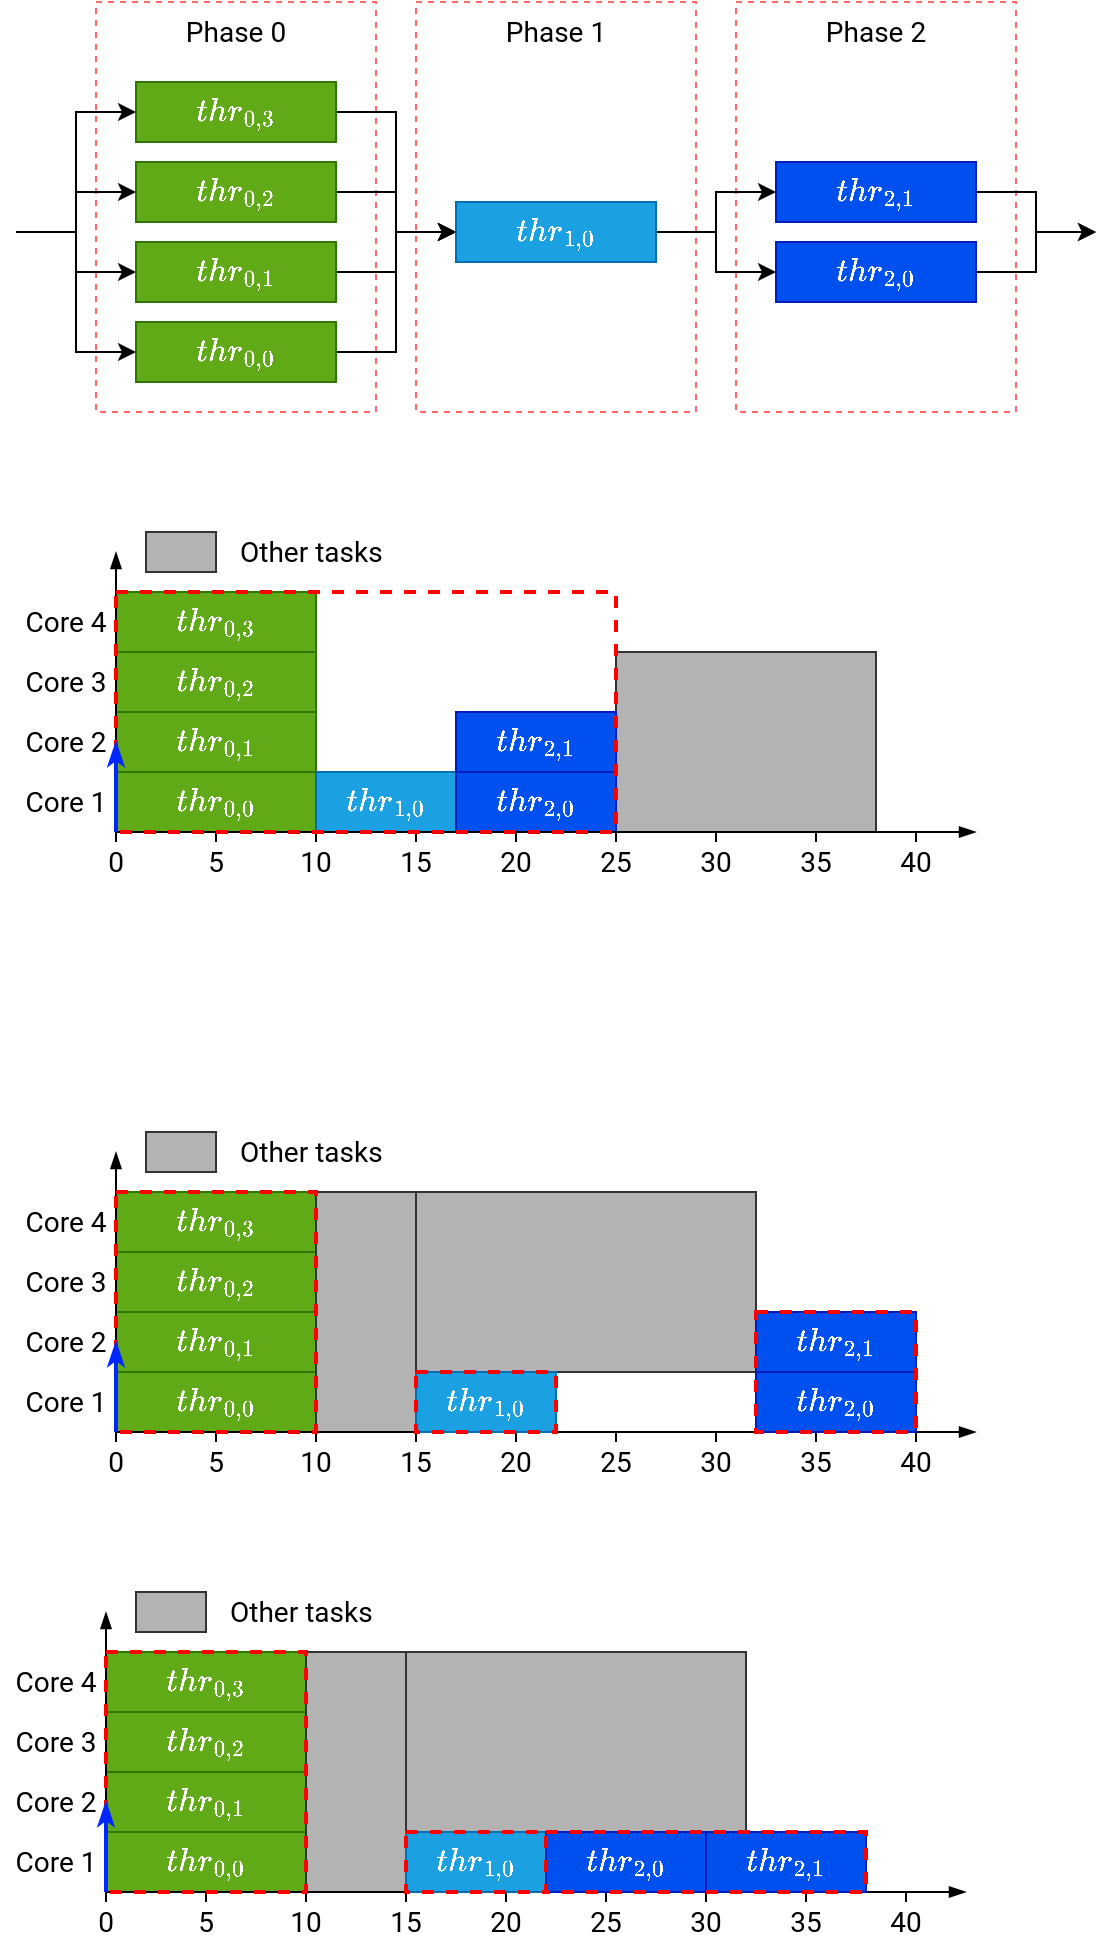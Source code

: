<mxfile version="13.0.3" type="device"><diagram id="xW1HjvJvRXogK2bOHWA1" name="Page-1"><mxGraphModel dx="981" dy="567" grid="1" gridSize="5" guides="1" tooltips="1" connect="1" arrows="1" fold="1" page="1" pageScale="1" pageWidth="827" pageHeight="1169" math="1" shadow="0" extFonts="Roboto^https://fonts.googleapis.com/css?family=Roboto"><root><mxCell id="0"/><mxCell id="1" parent="0"/><mxCell id="4B5rlahe7iJ9P_du-b9j-12" value="&lt;span style=&quot;font-size: 14px&quot;&gt;$$thr_{0,3}$$&lt;/span&gt;" style="rounded=0;whiteSpace=wrap;html=1;align=center;fillColor=#60a917;strokeColor=#2D7600;fontColor=#ffffff;fontFamily=Roboto;" parent="1" vertex="1"><mxGeometry x="150" y="840" width="100" height="30" as="geometry"/></mxCell><mxCell id="4B5rlahe7iJ9P_du-b9j-13" value="&lt;span style=&quot;font-size: 14px&quot;&gt;$$thr_{0,2}$$&lt;/span&gt;" style="rounded=0;whiteSpace=wrap;html=1;align=center;fillColor=#60a917;strokeColor=#2D7600;fontColor=#ffffff;fontFamily=Roboto;" parent="1" vertex="1"><mxGeometry x="150" y="870" width="100" height="30" as="geometry"/></mxCell><mxCell id="4B5rlahe7iJ9P_du-b9j-14" value="&lt;span style=&quot;font-size: 14px&quot;&gt;$$thr_{0,1}$$&lt;/span&gt;" style="rounded=0;whiteSpace=wrap;html=1;align=center;fillColor=#60a917;strokeColor=#2D7600;fontColor=#ffffff;fontFamily=Roboto;" parent="1" vertex="1"><mxGeometry x="150" y="900" width="100" height="30" as="geometry"/></mxCell><mxCell id="4B5rlahe7iJ9P_du-b9j-15" value="&lt;span style=&quot;font-size: 14px&quot;&gt;$$thr_{0,0}$$&lt;/span&gt;" style="rounded=0;whiteSpace=wrap;html=1;align=center;fillColor=#60a917;strokeColor=#2D7600;fontColor=#ffffff;fontFamily=Roboto;" parent="1" vertex="1"><mxGeometry x="150" y="930" width="100" height="30" as="geometry"/></mxCell><mxCell id="4B5rlahe7iJ9P_du-b9j-6" value="&lt;span style=&quot;font-size: 14px&quot;&gt;$$thr_{0,0}$$&lt;/span&gt;" style="rounded=0;whiteSpace=wrap;html=1;align=center;fillColor=#60a917;strokeColor=#2D7600;fontColor=#ffffff;fontFamily=Roboto;" parent="1" vertex="1"><mxGeometry x="155" y="700" width="100" height="30" as="geometry"/></mxCell><mxCell id="4B5rlahe7iJ9P_du-b9j-7" value="&lt;span style=&quot;font-size: 14px&quot;&gt;$$thr_{0,1}$$&lt;/span&gt;" style="rounded=0;whiteSpace=wrap;html=1;align=center;fillColor=#60a917;strokeColor=#2D7600;fontColor=#ffffff;fontFamily=Roboto;" parent="1" vertex="1"><mxGeometry x="155" y="670" width="100" height="30" as="geometry"/></mxCell><mxCell id="4B5rlahe7iJ9P_du-b9j-8" value="&lt;span style=&quot;font-size: 14px&quot;&gt;$$thr_{0,2}$$&lt;/span&gt;" style="rounded=0;whiteSpace=wrap;html=1;align=center;fillColor=#60a917;strokeColor=#2D7600;fontColor=#ffffff;fontFamily=Roboto;" parent="1" vertex="1"><mxGeometry x="155" y="640" width="100" height="30" as="geometry"/></mxCell><mxCell id="4B5rlahe7iJ9P_du-b9j-9" value="&lt;span style=&quot;font-size: 14px&quot;&gt;$$thr_{0,3}$$&lt;/span&gt;" style="rounded=0;whiteSpace=wrap;html=1;align=center;fillColor=#60a917;strokeColor=#2D7600;fontColor=#ffffff;fontFamily=Roboto;" parent="1" vertex="1"><mxGeometry x="155" y="610" width="100" height="30" as="geometry"/></mxCell><mxCell id="m0qqbwwtuwKl5_YdVci3-2" value="" style="rounded=0;whiteSpace=wrap;html=1;align=center;fillColor=#B3B3B3;strokeColor=#333333;fontColor=#ffffff;fontFamily=Roboto;" parent="1" vertex="1"><mxGeometry x="300" y="840" width="170" height="90" as="geometry"/></mxCell><mxCell id="m0qqbwwtuwKl5_YdVci3-1" value="" style="rounded=0;whiteSpace=wrap;html=1;align=center;fillColor=#B3B3B3;strokeColor=#333333;fontColor=#ffffff;fontFamily=Roboto;" parent="1" vertex="1"><mxGeometry x="250" y="840" width="50" height="120" as="geometry"/></mxCell><mxCell id="kMdJhStKraSXt04Y12Ft-99" value="" style="rounded=0;whiteSpace=wrap;html=1;align=center;fillColor=#B3B3B3;strokeColor=#333333;fontColor=#ffffff;fontFamily=Roboto;" parent="1" vertex="1"><mxGeometry x="305" y="610" width="170" height="90" as="geometry"/></mxCell><mxCell id="kMdJhStKraSXt04Y12Ft-93" value="" style="rounded=0;whiteSpace=wrap;html=1;align=center;fillColor=#B3B3B3;strokeColor=#333333;fontColor=#ffffff;fontFamily=Roboto;" parent="1" vertex="1"><mxGeometry x="405" y="340" width="130" height="90" as="geometry"/></mxCell><mxCell id="7jsa1MZPSzjT0Qlmyjnx-35" value="" style="rounded=0;whiteSpace=wrap;html=1;fontColor=#FFFFFF;fillColor=none;dashed=1;strokeColor=#FF6666;fontFamily=Roboto;" parent="1" vertex="1"><mxGeometry x="465" y="15" width="140" height="205" as="geometry"/></mxCell><mxCell id="7jsa1MZPSzjT0Qlmyjnx-34" value="" style="rounded=0;whiteSpace=wrap;html=1;fontColor=#FFFFFF;fillColor=none;dashed=1;strokeColor=#FF6666;fontFamily=Roboto;" parent="1" vertex="1"><mxGeometry x="305" y="15" width="140" height="205" as="geometry"/></mxCell><mxCell id="7jsa1MZPSzjT0Qlmyjnx-33" value="" style="rounded=0;whiteSpace=wrap;html=1;fontColor=#FFFFFF;fillColor=none;dashed=1;strokeColor=#FF6666;fontFamily=Roboto;" parent="1" vertex="1"><mxGeometry x="145" y="15" width="140" height="205" as="geometry"/></mxCell><mxCell id="7jsa1MZPSzjT0Qlmyjnx-11" style="edgeStyle=orthogonalEdgeStyle;rounded=0;orthogonalLoop=1;jettySize=auto;html=1;exitX=1;exitY=0.5;exitDx=0;exitDy=0;entryX=0;entryY=0.5;entryDx=0;entryDy=0;fontFamily=Roboto;" parent="1" source="7jsa1MZPSzjT0Qlmyjnx-1" target="7jsa1MZPSzjT0Qlmyjnx-5" edge="1"><mxGeometry relative="1" as="geometry"/></mxCell><mxCell id="7jsa1MZPSzjT0Qlmyjnx-1" value="&lt;span style=&quot;font-size: 14px&quot;&gt;$$thr_{0,3}$$&lt;/span&gt;" style="rounded=0;whiteSpace=wrap;html=1;align=center;fillColor=#60a917;strokeColor=#2D7600;fontColor=#ffffff;fontFamily=Roboto;" parent="1" vertex="1"><mxGeometry x="165" y="55" width="100" height="30" as="geometry"/></mxCell><mxCell id="7jsa1MZPSzjT0Qlmyjnx-8" style="edgeStyle=orthogonalEdgeStyle;rounded=0;orthogonalLoop=1;jettySize=auto;html=1;exitX=1;exitY=0.5;exitDx=0;exitDy=0;fontFamily=Roboto;" parent="1" source="7jsa1MZPSzjT0Qlmyjnx-2" target="7jsa1MZPSzjT0Qlmyjnx-5" edge="1"><mxGeometry relative="1" as="geometry"/></mxCell><mxCell id="7jsa1MZPSzjT0Qlmyjnx-2" value="&lt;span style=&quot;font-size: 14px&quot;&gt;$$thr_{0,2}$$&lt;/span&gt;" style="rounded=0;whiteSpace=wrap;html=1;align=center;fillColor=#60a917;strokeColor=#2D7600;fontColor=#ffffff;fontFamily=Roboto;" parent="1" vertex="1"><mxGeometry x="165" y="95" width="100" height="30" as="geometry"/></mxCell><mxCell id="7jsa1MZPSzjT0Qlmyjnx-9" style="edgeStyle=orthogonalEdgeStyle;rounded=0;orthogonalLoop=1;jettySize=auto;html=1;exitX=1;exitY=0.5;exitDx=0;exitDy=0;entryX=0;entryY=0.5;entryDx=0;entryDy=0;fontFamily=Roboto;" parent="1" source="7jsa1MZPSzjT0Qlmyjnx-3" target="7jsa1MZPSzjT0Qlmyjnx-5" edge="1"><mxGeometry relative="1" as="geometry"/></mxCell><mxCell id="7jsa1MZPSzjT0Qlmyjnx-17" style="edgeStyle=orthogonalEdgeStyle;rounded=0;orthogonalLoop=1;jettySize=auto;html=1;exitX=0;exitY=0.5;exitDx=0;exitDy=0;startArrow=classic;startFill=1;endArrow=none;endFill=0;fontFamily=Roboto;" parent="1" source="7jsa1MZPSzjT0Qlmyjnx-3" edge="1"><mxGeometry relative="1" as="geometry"><mxPoint x="105" y="130" as="targetPoint"/><Array as="points"><mxPoint x="135" y="150"/><mxPoint x="135" y="130"/></Array></mxGeometry></mxCell><mxCell id="7jsa1MZPSzjT0Qlmyjnx-3" value="&lt;span style=&quot;font-size: 14px&quot;&gt;$$thr_{0,1}$$&lt;/span&gt;" style="rounded=0;whiteSpace=wrap;html=1;align=center;fillColor=#60a917;strokeColor=#2D7600;fontColor=#ffffff;fontFamily=Roboto;" parent="1" vertex="1"><mxGeometry x="165" y="135" width="100" height="30" as="geometry"/></mxCell><mxCell id="7jsa1MZPSzjT0Qlmyjnx-10" style="edgeStyle=orthogonalEdgeStyle;rounded=0;orthogonalLoop=1;jettySize=auto;html=1;exitX=1;exitY=0.5;exitDx=0;exitDy=0;entryX=0;entryY=0.5;entryDx=0;entryDy=0;fontFamily=Roboto;" parent="1" source="7jsa1MZPSzjT0Qlmyjnx-4" target="7jsa1MZPSzjT0Qlmyjnx-5" edge="1"><mxGeometry relative="1" as="geometry"/></mxCell><mxCell id="7jsa1MZPSzjT0Qlmyjnx-4" value="&lt;span style=&quot;font-size: 14px&quot;&gt;$$thr_{0,0}$$&lt;/span&gt;" style="rounded=0;whiteSpace=wrap;html=1;align=center;fillColor=#60a917;strokeColor=#2D7600;fontColor=#ffffff;fontFamily=Roboto;" parent="1" vertex="1"><mxGeometry x="165" y="175" width="100" height="30" as="geometry"/></mxCell><mxCell id="7jsa1MZPSzjT0Qlmyjnx-12" style="edgeStyle=orthogonalEdgeStyle;rounded=0;orthogonalLoop=1;jettySize=auto;html=1;exitX=1;exitY=0.5;exitDx=0;exitDy=0;fontFamily=Roboto;" parent="1" source="7jsa1MZPSzjT0Qlmyjnx-5" target="7jsa1MZPSzjT0Qlmyjnx-6" edge="1"><mxGeometry relative="1" as="geometry"/></mxCell><mxCell id="7jsa1MZPSzjT0Qlmyjnx-13" style="edgeStyle=orthogonalEdgeStyle;rounded=0;orthogonalLoop=1;jettySize=auto;html=1;exitX=1;exitY=0.5;exitDx=0;exitDy=0;fontFamily=Roboto;" parent="1" source="7jsa1MZPSzjT0Qlmyjnx-5" target="7jsa1MZPSzjT0Qlmyjnx-7" edge="1"><mxGeometry relative="1" as="geometry"/></mxCell><mxCell id="7jsa1MZPSzjT0Qlmyjnx-5" value="&lt;span style=&quot;font-size: 14px&quot;&gt;$$thr_{1,0}$$&lt;/span&gt;" style="rounded=0;whiteSpace=wrap;html=1;align=center;fillColor=#1ba1e2;strokeColor=#006EAF;fontColor=#ffffff;fontFamily=Roboto;" parent="1" vertex="1"><mxGeometry x="325" y="115" width="100" height="30" as="geometry"/></mxCell><mxCell id="7jsa1MZPSzjT0Qlmyjnx-14" style="edgeStyle=orthogonalEdgeStyle;rounded=0;orthogonalLoop=1;jettySize=auto;html=1;exitX=1;exitY=0.5;exitDx=0;exitDy=0;fontFamily=Roboto;" parent="1" source="7jsa1MZPSzjT0Qlmyjnx-6" edge="1"><mxGeometry relative="1" as="geometry"><mxPoint x="645" y="130" as="targetPoint"/><Array as="points"><mxPoint x="615" y="110"/><mxPoint x="615" y="130"/></Array></mxGeometry></mxCell><mxCell id="7jsa1MZPSzjT0Qlmyjnx-6" value="&lt;span style=&quot;font-size: 14px&quot;&gt;$$thr_{2,1}$$&lt;/span&gt;" style="rounded=0;whiteSpace=wrap;html=1;align=center;fillColor=#0050ef;strokeColor=#001DBC;fontColor=#ffffff;fontFamily=Roboto;" parent="1" vertex="1"><mxGeometry x="485" y="95" width="100" height="30" as="geometry"/></mxCell><mxCell id="7jsa1MZPSzjT0Qlmyjnx-16" style="edgeStyle=orthogonalEdgeStyle;rounded=0;orthogonalLoop=1;jettySize=auto;html=1;exitX=1;exitY=0.5;exitDx=0;exitDy=0;fontFamily=Roboto;" parent="1" source="7jsa1MZPSzjT0Qlmyjnx-7" edge="1"><mxGeometry relative="1" as="geometry"><mxPoint x="645" y="130" as="targetPoint"/><Array as="points"><mxPoint x="615" y="150"/><mxPoint x="615" y="130"/></Array></mxGeometry></mxCell><mxCell id="7jsa1MZPSzjT0Qlmyjnx-7" value="&lt;span style=&quot;font-size: 14px&quot;&gt;$$thr_{2,0}$$&lt;/span&gt;" style="rounded=0;whiteSpace=wrap;html=1;align=center;fillColor=#0050ef;strokeColor=#001DBC;fontColor=#ffffff;fontFamily=Roboto;" parent="1" vertex="1"><mxGeometry x="485" y="135" width="100" height="30" as="geometry"/></mxCell><mxCell id="7jsa1MZPSzjT0Qlmyjnx-18" style="edgeStyle=orthogonalEdgeStyle;rounded=0;orthogonalLoop=1;jettySize=auto;html=1;exitX=0;exitY=0.5;exitDx=0;exitDy=0;startArrow=classic;startFill=1;endArrow=none;endFill=0;fontFamily=Roboto;" parent="1" edge="1"><mxGeometry relative="1" as="geometry"><mxPoint x="105" y="130" as="targetPoint"/><mxPoint x="165" y="190" as="sourcePoint"/><Array as="points"><mxPoint x="135" y="190"/><mxPoint x="135" y="130"/></Array></mxGeometry></mxCell><mxCell id="7jsa1MZPSzjT0Qlmyjnx-19" style="edgeStyle=orthogonalEdgeStyle;rounded=0;orthogonalLoop=1;jettySize=auto;html=1;exitX=0;exitY=0.5;exitDx=0;exitDy=0;startArrow=classic;startFill=1;endArrow=none;endFill=0;fontFamily=Roboto;" parent="1" edge="1"><mxGeometry relative="1" as="geometry"><mxPoint x="105" y="130" as="targetPoint"/><mxPoint x="165" y="110" as="sourcePoint"/><Array as="points"><mxPoint x="135" y="110"/><mxPoint x="135" y="130"/></Array></mxGeometry></mxCell><mxCell id="7jsa1MZPSzjT0Qlmyjnx-20" style="edgeStyle=orthogonalEdgeStyle;rounded=0;orthogonalLoop=1;jettySize=auto;html=1;exitX=0;exitY=0.5;exitDx=0;exitDy=0;startArrow=classic;startFill=1;endArrow=none;endFill=0;fontFamily=Roboto;" parent="1" edge="1"><mxGeometry relative="1" as="geometry"><mxPoint x="105" y="130" as="targetPoint"/><mxPoint x="165" y="70" as="sourcePoint"/><Array as="points"><mxPoint x="135" y="70"/><mxPoint x="135" y="130"/></Array></mxGeometry></mxCell><mxCell id="7jsa1MZPSzjT0Qlmyjnx-28" value="Phase 0" style="text;html=1;strokeColor=none;fillColor=none;align=center;verticalAlign=middle;whiteSpace=wrap;rounded=0;fontSize=14;fontColor=#000000;fontFamily=Roboto;" parent="1" vertex="1"><mxGeometry x="180" y="20" width="70" height="20" as="geometry"/></mxCell><mxCell id="7jsa1MZPSzjT0Qlmyjnx-30" value="Phase 1" style="text;html=1;strokeColor=none;fillColor=none;align=center;verticalAlign=middle;whiteSpace=wrap;rounded=0;fontSize=14;fontColor=#000000;fontFamily=Roboto;" parent="1" vertex="1"><mxGeometry x="340" y="20" width="70" height="20" as="geometry"/></mxCell><mxCell id="7jsa1MZPSzjT0Qlmyjnx-31" value="Phase 2" style="text;html=1;strokeColor=none;fillColor=none;align=center;verticalAlign=middle;whiteSpace=wrap;rounded=0;fontSize=14;fontColor=#000000;fontFamily=Roboto;" parent="1" vertex="1"><mxGeometry x="500" y="20" width="70" height="20" as="geometry"/></mxCell><mxCell id="7jsa1MZPSzjT0Qlmyjnx-64" value="" style="rounded=0;whiteSpace=wrap;html=1;align=center;fillColor=#B3B3B3;strokeColor=#333333;fontColor=#ffffff;fontFamily=Roboto;" parent="1" vertex="1"><mxGeometry x="255" y="610" width="50" height="120" as="geometry"/></mxCell><mxCell id="7jsa1MZPSzjT0Qlmyjnx-70" value="" style="endArrow=blockThin;html=1;strokeColor=#000000;endFill=1;exitX=0.5;exitY=0;exitDx=0;exitDy=0;fontFamily=Roboto;" parent="1" source="7jsa1MZPSzjT0Qlmyjnx-71" edge="1"><mxGeometry width="50" height="50" relative="1" as="geometry"><mxPoint x="155" y="700" as="sourcePoint"/><mxPoint x="155" y="590" as="targetPoint"/></mxGeometry></mxCell><mxCell id="7jsa1MZPSzjT0Qlmyjnx-71" value="&lt;div style=&quot;font-size: 14px;&quot;&gt;0&lt;/div&gt;" style="text;html=1;strokeColor=none;fillColor=none;align=center;verticalAlign=middle;whiteSpace=wrap;rounded=0;fontSize=14;fontFamily=Roboto;" parent="1" vertex="1"><mxGeometry x="145" y="735" width="20" height="20" as="geometry"/></mxCell><mxCell id="7jsa1MZPSzjT0Qlmyjnx-72" value="5" style="text;html=1;strokeColor=none;fillColor=none;align=center;verticalAlign=middle;whiteSpace=wrap;rounded=0;fontSize=14;fontFamily=Roboto;" parent="1" vertex="1"><mxGeometry x="195" y="735" width="20" height="20" as="geometry"/></mxCell><mxCell id="7jsa1MZPSzjT0Qlmyjnx-73" value="10" style="text;html=1;strokeColor=none;fillColor=none;align=center;verticalAlign=middle;whiteSpace=wrap;rounded=0;fontSize=14;fontFamily=Roboto;" parent="1" vertex="1"><mxGeometry x="245" y="735" width="20" height="20" as="geometry"/></mxCell><mxCell id="7jsa1MZPSzjT0Qlmyjnx-74" value="15" style="text;html=1;strokeColor=none;fillColor=none;align=center;verticalAlign=middle;whiteSpace=wrap;rounded=0;fontSize=14;fontFamily=Roboto;" parent="1" vertex="1"><mxGeometry x="295" y="735" width="20" height="20" as="geometry"/></mxCell><mxCell id="7jsa1MZPSzjT0Qlmyjnx-75" value="20" style="text;html=1;strokeColor=none;fillColor=none;align=center;verticalAlign=middle;whiteSpace=wrap;rounded=0;fontSize=14;fontFamily=Roboto;" parent="1" vertex="1"><mxGeometry x="345" y="735" width="20" height="20" as="geometry"/></mxCell><mxCell id="7jsa1MZPSzjT0Qlmyjnx-78" value="" style="endArrow=none;html=1;fontFamily=Roboto;" parent="1" source="7jsa1MZPSzjT0Qlmyjnx-79" edge="1"><mxGeometry width="50" height="50" relative="1" as="geometry"><mxPoint x="405" y="760" as="sourcePoint"/><mxPoint x="405" y="730" as="targetPoint"/></mxGeometry></mxCell><mxCell id="7jsa1MZPSzjT0Qlmyjnx-79" value="25" style="text;html=1;strokeColor=none;fillColor=none;align=center;verticalAlign=middle;whiteSpace=wrap;rounded=0;fontSize=14;fontFamily=Roboto;" parent="1" vertex="1"><mxGeometry x="395" y="735" width="20" height="20" as="geometry"/></mxCell><mxCell id="7jsa1MZPSzjT0Qlmyjnx-80" value="" style="endArrow=none;html=1;exitX=0.5;exitY=0;exitDx=0;exitDy=0;fontFamily=Roboto;" parent="1" source="7jsa1MZPSzjT0Qlmyjnx-79" edge="1"><mxGeometry width="50" height="50" relative="1" as="geometry"><mxPoint x="405" y="760" as="sourcePoint"/><mxPoint x="405" y="730" as="targetPoint"/></mxGeometry></mxCell><mxCell id="7jsa1MZPSzjT0Qlmyjnx-81" value="" style="endArrow=none;html=1;exitX=0.5;exitY=0;exitDx=0;exitDy=0;fontFamily=Roboto;" parent="1" source="7jsa1MZPSzjT0Qlmyjnx-75" edge="1"><mxGeometry width="50" height="50" relative="1" as="geometry"><mxPoint x="410" y="740" as="sourcePoint"/><mxPoint x="355" y="730" as="targetPoint"/></mxGeometry></mxCell><mxCell id="7jsa1MZPSzjT0Qlmyjnx-82" value="" style="endArrow=none;html=1;exitX=0.5;exitY=0;exitDx=0;exitDy=0;fontFamily=Roboto;" parent="1" source="7jsa1MZPSzjT0Qlmyjnx-74" edge="1"><mxGeometry width="50" height="50" relative="1" as="geometry"><mxPoint x="415" y="745" as="sourcePoint"/><mxPoint x="305" y="730" as="targetPoint"/></mxGeometry></mxCell><mxCell id="7jsa1MZPSzjT0Qlmyjnx-83" value="" style="endArrow=none;html=1;exitX=0.5;exitY=0;exitDx=0;exitDy=0;fontFamily=Roboto;" parent="1" source="7jsa1MZPSzjT0Qlmyjnx-73" edge="1"><mxGeometry width="50" height="50" relative="1" as="geometry"><mxPoint x="310" y="740" as="sourcePoint"/><mxPoint x="255" y="730" as="targetPoint"/></mxGeometry></mxCell><mxCell id="7jsa1MZPSzjT0Qlmyjnx-84" value="" style="endArrow=none;html=1;exitX=0.5;exitY=0;exitDx=0;exitDy=0;fontFamily=Roboto;" parent="1" source="7jsa1MZPSzjT0Qlmyjnx-72" edge="1"><mxGeometry width="50" height="50" relative="1" as="geometry"><mxPoint x="315" y="745" as="sourcePoint"/><mxPoint x="205" y="730" as="targetPoint"/></mxGeometry></mxCell><mxCell id="7jsa1MZPSzjT0Qlmyjnx-85" value="" style="endArrow=none;html=1;fontFamily=Roboto;" parent="1" source="7jsa1MZPSzjT0Qlmyjnx-86" edge="1"><mxGeometry width="50" height="50" relative="1" as="geometry"><mxPoint x="455" y="760" as="sourcePoint"/><mxPoint x="455" y="730" as="targetPoint"/></mxGeometry></mxCell><mxCell id="7jsa1MZPSzjT0Qlmyjnx-86" value="30" style="text;html=1;strokeColor=none;fillColor=none;align=center;verticalAlign=middle;whiteSpace=wrap;rounded=0;fontSize=14;fontFamily=Roboto;" parent="1" vertex="1"><mxGeometry x="445" y="735" width="20" height="20" as="geometry"/></mxCell><mxCell id="7jsa1MZPSzjT0Qlmyjnx-87" value="" style="rounded=0;whiteSpace=wrap;html=1;align=center;fillColor=#B3B3B3;strokeColor=#333333;fontColor=#ffffff;fontFamily=Roboto;" parent="1" vertex="1"><mxGeometry x="170" y="580" width="35" height="20" as="geometry"/></mxCell><mxCell id="7jsa1MZPSzjT0Qlmyjnx-88" value="Other tasks" style="text;html=1;strokeColor=none;fillColor=none;align=left;verticalAlign=middle;whiteSpace=wrap;rounded=0;fontSize=14;fontColor=#000000;fontFamily=Roboto;" parent="1" vertex="1"><mxGeometry x="215" y="580" width="80" height="20" as="geometry"/></mxCell><mxCell id="7jsa1MZPSzjT0Qlmyjnx-101" value="" style="endArrow=blockThin;html=1;endFill=1;fontFamily=Roboto;" parent="1" edge="1"><mxGeometry width="50" height="50" relative="1" as="geometry"><mxPoint x="155" y="730" as="sourcePoint"/><mxPoint x="585" y="730" as="targetPoint"/></mxGeometry></mxCell><mxCell id="7jsa1MZPSzjT0Qlmyjnx-106" value="" style="endArrow=none;html=1;fontFamily=Roboto;" parent="1" source="7jsa1MZPSzjT0Qlmyjnx-107" edge="1"><mxGeometry width="50" height="50" relative="1" as="geometry"><mxPoint x="505" y="760" as="sourcePoint"/><mxPoint x="505" y="730" as="targetPoint"/></mxGeometry></mxCell><mxCell id="7jsa1MZPSzjT0Qlmyjnx-107" value="35" style="text;html=1;strokeColor=none;fillColor=none;align=center;verticalAlign=middle;whiteSpace=wrap;rounded=0;fontSize=14;fontFamily=Roboto;" parent="1" vertex="1"><mxGeometry x="495" y="735" width="20" height="20" as="geometry"/></mxCell><mxCell id="7jsa1MZPSzjT0Qlmyjnx-108" value="" style="endArrow=none;html=1;fontFamily=Roboto;" parent="1" source="7jsa1MZPSzjT0Qlmyjnx-109" edge="1"><mxGeometry width="50" height="50" relative="1" as="geometry"><mxPoint x="555" y="760" as="sourcePoint"/><mxPoint x="555" y="730" as="targetPoint"/></mxGeometry></mxCell><mxCell id="7jsa1MZPSzjT0Qlmyjnx-109" value="40" style="text;html=1;strokeColor=none;fillColor=none;align=center;verticalAlign=middle;whiteSpace=wrap;rounded=0;fontSize=14;fontFamily=Roboto;" parent="1" vertex="1"><mxGeometry x="545" y="735" width="20" height="20" as="geometry"/></mxCell><mxCell id="kMdJhStKraSXt04Y12Ft-49" value="&lt;span style=&quot;font-size: 14px&quot;&gt;$$thr_{0,2}$$&lt;/span&gt;" style="rounded=0;whiteSpace=wrap;html=1;align=center;fillColor=#60a917;strokeColor=#2D7600;fontColor=#ffffff;fontFamily=Roboto;" parent="1" vertex="1"><mxGeometry x="155" y="340" width="100" height="30" as="geometry"/></mxCell><mxCell id="kMdJhStKraSXt04Y12Ft-50" value="&lt;span style=&quot;font-size: 14px&quot;&gt;$$thr_{0,3}$$&lt;/span&gt;" style="rounded=0;whiteSpace=wrap;html=1;align=center;fillColor=#60a917;strokeColor=#2D7600;fontColor=#ffffff;fontFamily=Roboto;" parent="1" vertex="1"><mxGeometry x="155" y="310" width="100" height="30" as="geometry"/></mxCell><mxCell id="kMdJhStKraSXt04Y12Ft-51" value="&lt;span style=&quot;font-size: 14px&quot;&gt;$$thr_{0,1}$$&lt;/span&gt;" style="rounded=0;whiteSpace=wrap;html=1;align=center;fillColor=#60a917;strokeColor=#2D7600;fontColor=#ffffff;fontFamily=Roboto;" parent="1" vertex="1"><mxGeometry x="155" y="370" width="100" height="30" as="geometry"/></mxCell><mxCell id="kMdJhStKraSXt04Y12Ft-52" value="&lt;span style=&quot;font-size: 14px&quot;&gt;$$thr_{0,0}$$&lt;/span&gt;" style="rounded=0;whiteSpace=wrap;html=1;align=center;fillColor=#60a917;strokeColor=#2D7600;fontColor=#ffffff;fontFamily=Roboto;" parent="1" vertex="1"><mxGeometry x="155" y="400" width="100" height="30" as="geometry"/></mxCell><mxCell id="kMdJhStKraSXt04Y12Ft-53" value="" style="endArrow=blockThin;html=1;strokeColor=#000000;endFill=1;exitX=0.5;exitY=0;exitDx=0;exitDy=0;fontFamily=Roboto;" parent="1" source="kMdJhStKraSXt04Y12Ft-54" edge="1"><mxGeometry width="50" height="50" relative="1" as="geometry"><mxPoint x="155" y="400" as="sourcePoint"/><mxPoint x="155" y="290" as="targetPoint"/></mxGeometry></mxCell><mxCell id="kMdJhStKraSXt04Y12Ft-54" value="&lt;div style=&quot;font-size: 14px;&quot;&gt;0&lt;/div&gt;" style="text;html=1;strokeColor=none;fillColor=none;align=center;verticalAlign=middle;whiteSpace=wrap;rounded=0;fontSize=14;fontFamily=Roboto;" parent="1" vertex="1"><mxGeometry x="145" y="435" width="20" height="20" as="geometry"/></mxCell><mxCell id="kMdJhStKraSXt04Y12Ft-55" value="5" style="text;html=1;strokeColor=none;fillColor=none;align=center;verticalAlign=middle;whiteSpace=wrap;rounded=0;fontSize=14;fontFamily=Roboto;" parent="1" vertex="1"><mxGeometry x="195" y="435" width="20" height="20" as="geometry"/></mxCell><mxCell id="kMdJhStKraSXt04Y12Ft-56" value="10" style="text;html=1;strokeColor=none;fillColor=none;align=center;verticalAlign=middle;whiteSpace=wrap;rounded=0;fontSize=14;fontFamily=Roboto;" parent="1" vertex="1"><mxGeometry x="245" y="435" width="20" height="20" as="geometry"/></mxCell><mxCell id="kMdJhStKraSXt04Y12Ft-57" value="15" style="text;html=1;strokeColor=none;fillColor=none;align=center;verticalAlign=middle;whiteSpace=wrap;rounded=0;fontSize=14;fontFamily=Roboto;" parent="1" vertex="1"><mxGeometry x="295" y="435" width="20" height="20" as="geometry"/></mxCell><mxCell id="kMdJhStKraSXt04Y12Ft-58" value="20" style="text;html=1;strokeColor=none;fillColor=none;align=center;verticalAlign=middle;whiteSpace=wrap;rounded=0;fontSize=14;fontFamily=Roboto;" parent="1" vertex="1"><mxGeometry x="345" y="435" width="20" height="20" as="geometry"/></mxCell><mxCell id="kMdJhStKraSXt04Y12Ft-59" value="Core 1" style="text;html=1;strokeColor=none;fillColor=none;align=center;verticalAlign=middle;whiteSpace=wrap;rounded=0;fontSize=14;fontColor=#000000;fontFamily=Roboto;" parent="1" vertex="1"><mxGeometry x="105" y="405" width="50" height="20" as="geometry"/></mxCell><mxCell id="kMdJhStKraSXt04Y12Ft-60" value="Core 2" style="text;html=1;strokeColor=none;fillColor=none;align=center;verticalAlign=middle;whiteSpace=wrap;rounded=0;fontSize=14;fontColor=#000000;fontFamily=Roboto;" parent="1" vertex="1"><mxGeometry x="105" y="375" width="50" height="20" as="geometry"/></mxCell><mxCell id="kMdJhStKraSXt04Y12Ft-61" value="" style="endArrow=none;html=1;fontFamily=Roboto;" parent="1" source="kMdJhStKraSXt04Y12Ft-62" edge="1"><mxGeometry width="50" height="50" relative="1" as="geometry"><mxPoint x="405" y="460" as="sourcePoint"/><mxPoint x="405" y="430" as="targetPoint"/></mxGeometry></mxCell><mxCell id="kMdJhStKraSXt04Y12Ft-62" value="25" style="text;html=1;strokeColor=none;fillColor=none;align=center;verticalAlign=middle;whiteSpace=wrap;rounded=0;fontSize=14;fontFamily=Roboto;" parent="1" vertex="1"><mxGeometry x="395" y="435" width="20" height="20" as="geometry"/></mxCell><mxCell id="kMdJhStKraSXt04Y12Ft-63" value="" style="endArrow=none;html=1;exitX=0.5;exitY=0;exitDx=0;exitDy=0;fontFamily=Roboto;" parent="1" source="kMdJhStKraSXt04Y12Ft-62" edge="1"><mxGeometry width="50" height="50" relative="1" as="geometry"><mxPoint x="405" y="460" as="sourcePoint"/><mxPoint x="405" y="430" as="targetPoint"/></mxGeometry></mxCell><mxCell id="kMdJhStKraSXt04Y12Ft-64" value="" style="endArrow=none;html=1;exitX=0.5;exitY=0;exitDx=0;exitDy=0;fontFamily=Roboto;" parent="1" source="kMdJhStKraSXt04Y12Ft-58" edge="1"><mxGeometry width="50" height="50" relative="1" as="geometry"><mxPoint x="410" y="440" as="sourcePoint"/><mxPoint x="355" y="430" as="targetPoint"/></mxGeometry></mxCell><mxCell id="kMdJhStKraSXt04Y12Ft-65" value="" style="endArrow=none;html=1;exitX=0.5;exitY=0;exitDx=0;exitDy=0;fontFamily=Roboto;" parent="1" source="kMdJhStKraSXt04Y12Ft-57" edge="1"><mxGeometry width="50" height="50" relative="1" as="geometry"><mxPoint x="415" y="445" as="sourcePoint"/><mxPoint x="305" y="430" as="targetPoint"/></mxGeometry></mxCell><mxCell id="kMdJhStKraSXt04Y12Ft-66" value="" style="endArrow=none;html=1;exitX=0.5;exitY=0;exitDx=0;exitDy=0;fontFamily=Roboto;" parent="1" source="kMdJhStKraSXt04Y12Ft-56" edge="1"><mxGeometry width="50" height="50" relative="1" as="geometry"><mxPoint x="310" y="440" as="sourcePoint"/><mxPoint x="255" y="430" as="targetPoint"/></mxGeometry></mxCell><mxCell id="kMdJhStKraSXt04Y12Ft-67" value="" style="endArrow=none;html=1;exitX=0.5;exitY=0;exitDx=0;exitDy=0;fontFamily=Roboto;" parent="1" source="kMdJhStKraSXt04Y12Ft-55" edge="1"><mxGeometry width="50" height="50" relative="1" as="geometry"><mxPoint x="315" y="445" as="sourcePoint"/><mxPoint x="205" y="430" as="targetPoint"/></mxGeometry></mxCell><mxCell id="kMdJhStKraSXt04Y12Ft-68" value="" style="endArrow=none;html=1;fontFamily=Roboto;" parent="1" source="kMdJhStKraSXt04Y12Ft-69" edge="1"><mxGeometry width="50" height="50" relative="1" as="geometry"><mxPoint x="455" y="460" as="sourcePoint"/><mxPoint x="455" y="430" as="targetPoint"/></mxGeometry></mxCell><mxCell id="kMdJhStKraSXt04Y12Ft-69" value="30" style="text;html=1;strokeColor=none;fillColor=none;align=center;verticalAlign=middle;whiteSpace=wrap;rounded=0;fontSize=14;fontFamily=Roboto;" parent="1" vertex="1"><mxGeometry x="445" y="435" width="20" height="20" as="geometry"/></mxCell><mxCell id="kMdJhStKraSXt04Y12Ft-70" value="" style="rounded=0;whiteSpace=wrap;html=1;align=center;fillColor=#B3B3B3;strokeColor=#333333;fontColor=#ffffff;fontFamily=Roboto;" parent="1" vertex="1"><mxGeometry x="170" y="280" width="35" height="20" as="geometry"/></mxCell><mxCell id="kMdJhStKraSXt04Y12Ft-71" value="Other tasks" style="text;html=1;strokeColor=none;fillColor=none;align=left;verticalAlign=middle;whiteSpace=wrap;rounded=0;fontSize=14;fontColor=#000000;fontFamily=Roboto;" parent="1" vertex="1"><mxGeometry x="215" y="280" width="80" height="20" as="geometry"/></mxCell><mxCell id="kMdJhStKraSXt04Y12Ft-72" value="Core 3" style="text;html=1;strokeColor=none;fillColor=none;align=center;verticalAlign=middle;whiteSpace=wrap;rounded=0;fontSize=14;fontColor=#000000;fontFamily=Roboto;" parent="1" vertex="1"><mxGeometry x="105" y="345" width="50" height="20" as="geometry"/></mxCell><mxCell id="kMdJhStKraSXt04Y12Ft-73" value="Core 4" style="text;html=1;strokeColor=none;fillColor=none;align=center;verticalAlign=middle;whiteSpace=wrap;rounded=0;fontSize=14;fontColor=#000000;fontFamily=Roboto;" parent="1" vertex="1"><mxGeometry x="105" y="315" width="50" height="20" as="geometry"/></mxCell><mxCell id="kMdJhStKraSXt04Y12Ft-78" value="&lt;span style=&quot;font-size: 14px&quot;&gt;$$thr_{1,0}$$&lt;/span&gt;" style="rounded=0;whiteSpace=wrap;html=1;align=center;fillColor=#1ba1e2;strokeColor=#006EAF;fontColor=#ffffff;fontFamily=Roboto;" parent="1" vertex="1"><mxGeometry x="255" y="400" width="70" height="30" as="geometry"/></mxCell><mxCell id="kMdJhStKraSXt04Y12Ft-80" value="&lt;span style=&quot;font-size: 14px&quot;&gt;$$thr_{2,1}$$&lt;/span&gt;" style="rounded=0;whiteSpace=wrap;html=1;align=center;fillColor=#0050ef;strokeColor=#001DBC;fontColor=#ffffff;fontFamily=Roboto;" parent="1" vertex="1"><mxGeometry x="325" y="370" width="80" height="30" as="geometry"/></mxCell><mxCell id="kMdJhStKraSXt04Y12Ft-81" value="&lt;span style=&quot;white-space: normal ; font-size: 14px&quot;&gt;$$thr_{2,0}$$&lt;/span&gt;" style="rounded=0;whiteSpace=wrap;html=1;align=center;fillColor=#0050ef;strokeColor=#001DBC;fontColor=#ffffff;fontFamily=Roboto;" parent="1" vertex="1"><mxGeometry x="325" y="400" width="80" height="30" as="geometry"/></mxCell><mxCell id="kMdJhStKraSXt04Y12Ft-84" value="" style="endArrow=blockThin;html=1;endFill=1;fontFamily=Roboto;" parent="1" edge="1"><mxGeometry width="50" height="50" relative="1" as="geometry"><mxPoint x="155" y="430" as="sourcePoint"/><mxPoint x="585" y="430" as="targetPoint"/></mxGeometry></mxCell><mxCell id="kMdJhStKraSXt04Y12Ft-89" value="" style="endArrow=none;html=1;fontFamily=Roboto;" parent="1" source="kMdJhStKraSXt04Y12Ft-90" edge="1"><mxGeometry width="50" height="50" relative="1" as="geometry"><mxPoint x="505" y="460" as="sourcePoint"/><mxPoint x="505" y="430" as="targetPoint"/></mxGeometry></mxCell><mxCell id="kMdJhStKraSXt04Y12Ft-90" value="35" style="text;html=1;strokeColor=none;fillColor=none;align=center;verticalAlign=middle;whiteSpace=wrap;rounded=0;fontSize=14;fontFamily=Roboto;" parent="1" vertex="1"><mxGeometry x="495" y="435" width="20" height="20" as="geometry"/></mxCell><mxCell id="kMdJhStKraSXt04Y12Ft-91" value="" style="endArrow=none;html=1;fontFamily=Roboto;" parent="1" source="kMdJhStKraSXt04Y12Ft-92" edge="1"><mxGeometry width="50" height="50" relative="1" as="geometry"><mxPoint x="555" y="460" as="sourcePoint"/><mxPoint x="555" y="430" as="targetPoint"/></mxGeometry></mxCell><mxCell id="kMdJhStKraSXt04Y12Ft-92" value="40" style="text;html=1;strokeColor=none;fillColor=none;align=center;verticalAlign=middle;whiteSpace=wrap;rounded=0;fontSize=14;fontFamily=Roboto;" parent="1" vertex="1"><mxGeometry x="545" y="435" width="20" height="20" as="geometry"/></mxCell><mxCell id="kMdJhStKraSXt04Y12Ft-97" value="&lt;span style=&quot;white-space: normal ; font-size: 14px&quot;&gt;$$thr_{1,0}$$&lt;/span&gt;" style="rounded=0;whiteSpace=wrap;html=1;align=center;fillColor=#1ba1e2;strokeColor=#006EAF;fontColor=#ffffff;fontFamily=Roboto;" parent="1" vertex="1"><mxGeometry x="305" y="700" width="70" height="30" as="geometry"/></mxCell><mxCell id="kMdJhStKraSXt04Y12Ft-98" value="" style="rounded=0;whiteSpace=wrap;html=1;fontColor=#FFFFFF;fillColor=none;dashed=1;strokeColor=#FF0000;strokeWidth=2;fontFamily=Roboto;" parent="1" vertex="1"><mxGeometry x="305" y="700" width="70" height="30" as="geometry"/></mxCell><mxCell id="kMdJhStKraSXt04Y12Ft-116" value="" style="endArrow=blockThin;html=1;strokeColor=#000000;endFill=1;exitX=0.5;exitY=0;exitDx=0;exitDy=0;fontFamily=Roboto;" parent="1" source="kMdJhStKraSXt04Y12Ft-117" edge="1"><mxGeometry width="50" height="50" relative="1" as="geometry"><mxPoint x="150" y="930" as="sourcePoint"/><mxPoint x="150" y="820" as="targetPoint"/></mxGeometry></mxCell><mxCell id="kMdJhStKraSXt04Y12Ft-117" value="&lt;div style=&quot;font-size: 14px;&quot;&gt;0&lt;/div&gt;" style="text;html=1;strokeColor=none;fillColor=none;align=center;verticalAlign=middle;whiteSpace=wrap;rounded=0;fontSize=14;fontFamily=Roboto;" parent="1" vertex="1"><mxGeometry x="140" y="965" width="20" height="20" as="geometry"/></mxCell><mxCell id="kMdJhStKraSXt04Y12Ft-118" value="5" style="text;html=1;strokeColor=none;fillColor=none;align=center;verticalAlign=middle;whiteSpace=wrap;rounded=0;fontSize=14;fontFamily=Roboto;" parent="1" vertex="1"><mxGeometry x="190" y="965" width="20" height="20" as="geometry"/></mxCell><mxCell id="kMdJhStKraSXt04Y12Ft-119" value="10" style="text;html=1;strokeColor=none;fillColor=none;align=center;verticalAlign=middle;whiteSpace=wrap;rounded=0;fontSize=14;fontFamily=Roboto;" parent="1" vertex="1"><mxGeometry x="240" y="965" width="20" height="20" as="geometry"/></mxCell><mxCell id="kMdJhStKraSXt04Y12Ft-120" value="15" style="text;html=1;strokeColor=none;fillColor=none;align=center;verticalAlign=middle;whiteSpace=wrap;rounded=0;fontSize=14;fontFamily=Roboto;" parent="1" vertex="1"><mxGeometry x="290" y="965" width="20" height="20" as="geometry"/></mxCell><mxCell id="kMdJhStKraSXt04Y12Ft-121" value="20" style="text;html=1;strokeColor=none;fillColor=none;align=center;verticalAlign=middle;whiteSpace=wrap;rounded=0;fontSize=14;fontFamily=Roboto;" parent="1" vertex="1"><mxGeometry x="340" y="965" width="20" height="20" as="geometry"/></mxCell><mxCell id="kMdJhStKraSXt04Y12Ft-124" value="" style="endArrow=none;html=1;fontFamily=Roboto;" parent="1" source="kMdJhStKraSXt04Y12Ft-125" edge="1"><mxGeometry width="50" height="50" relative="1" as="geometry"><mxPoint x="400" y="990" as="sourcePoint"/><mxPoint x="400" y="960" as="targetPoint"/></mxGeometry></mxCell><mxCell id="kMdJhStKraSXt04Y12Ft-125" value="25" style="text;html=1;strokeColor=none;fillColor=none;align=center;verticalAlign=middle;whiteSpace=wrap;rounded=0;fontSize=14;fontFamily=Roboto;" parent="1" vertex="1"><mxGeometry x="390" y="965" width="20" height="20" as="geometry"/></mxCell><mxCell id="kMdJhStKraSXt04Y12Ft-126" value="" style="endArrow=none;html=1;exitX=0.5;exitY=0;exitDx=0;exitDy=0;fontFamily=Roboto;" parent="1" source="kMdJhStKraSXt04Y12Ft-125" edge="1"><mxGeometry width="50" height="50" relative="1" as="geometry"><mxPoint x="400" y="990" as="sourcePoint"/><mxPoint x="400" y="960" as="targetPoint"/></mxGeometry></mxCell><mxCell id="kMdJhStKraSXt04Y12Ft-127" value="" style="endArrow=none;html=1;exitX=0.5;exitY=0;exitDx=0;exitDy=0;fontFamily=Roboto;" parent="1" source="kMdJhStKraSXt04Y12Ft-121" edge="1"><mxGeometry width="50" height="50" relative="1" as="geometry"><mxPoint x="405" y="970" as="sourcePoint"/><mxPoint x="350" y="960" as="targetPoint"/></mxGeometry></mxCell><mxCell id="kMdJhStKraSXt04Y12Ft-128" value="" style="endArrow=none;html=1;exitX=0.5;exitY=0;exitDx=0;exitDy=0;fontFamily=Roboto;" parent="1" source="kMdJhStKraSXt04Y12Ft-120" edge="1"><mxGeometry width="50" height="50" relative="1" as="geometry"><mxPoint x="410" y="975" as="sourcePoint"/><mxPoint x="300" y="960" as="targetPoint"/></mxGeometry></mxCell><mxCell id="kMdJhStKraSXt04Y12Ft-129" value="" style="endArrow=none;html=1;exitX=0.5;exitY=0;exitDx=0;exitDy=0;fontFamily=Roboto;" parent="1" source="kMdJhStKraSXt04Y12Ft-119" edge="1"><mxGeometry width="50" height="50" relative="1" as="geometry"><mxPoint x="305" y="970" as="sourcePoint"/><mxPoint x="250" y="960" as="targetPoint"/></mxGeometry></mxCell><mxCell id="kMdJhStKraSXt04Y12Ft-130" value="" style="endArrow=none;html=1;exitX=0.5;exitY=0;exitDx=0;exitDy=0;fontFamily=Roboto;" parent="1" source="kMdJhStKraSXt04Y12Ft-118" edge="1"><mxGeometry width="50" height="50" relative="1" as="geometry"><mxPoint x="310" y="975" as="sourcePoint"/><mxPoint x="200" y="960" as="targetPoint"/></mxGeometry></mxCell><mxCell id="kMdJhStKraSXt04Y12Ft-131" value="" style="endArrow=none;html=1;fontFamily=Roboto;" parent="1" source="kMdJhStKraSXt04Y12Ft-132" edge="1"><mxGeometry width="50" height="50" relative="1" as="geometry"><mxPoint x="450" y="990" as="sourcePoint"/><mxPoint x="450" y="960" as="targetPoint"/></mxGeometry></mxCell><mxCell id="kMdJhStKraSXt04Y12Ft-132" value="30" style="text;html=1;strokeColor=none;fillColor=none;align=center;verticalAlign=middle;whiteSpace=wrap;rounded=0;fontSize=14;fontFamily=Roboto;" parent="1" vertex="1"><mxGeometry x="440" y="965" width="20" height="20" as="geometry"/></mxCell><mxCell id="kMdJhStKraSXt04Y12Ft-133" value="" style="rounded=0;whiteSpace=wrap;html=1;align=center;fillColor=#B3B3B3;strokeColor=#333333;fontColor=#ffffff;fontFamily=Roboto;" parent="1" vertex="1"><mxGeometry x="165" y="810" width="35" height="20" as="geometry"/></mxCell><mxCell id="kMdJhStKraSXt04Y12Ft-134" value="Other tasks" style="text;html=1;strokeColor=none;fillColor=none;align=left;verticalAlign=middle;whiteSpace=wrap;rounded=0;fontSize=14;fontColor=#000000;fontFamily=Roboto;" parent="1" vertex="1"><mxGeometry x="210" y="810" width="80" height="20" as="geometry"/></mxCell><mxCell id="kMdJhStKraSXt04Y12Ft-141" value="" style="endArrow=blockThin;html=1;endFill=1;fontFamily=Roboto;" parent="1" edge="1"><mxGeometry width="50" height="50" relative="1" as="geometry"><mxPoint x="150" y="960" as="sourcePoint"/><mxPoint x="580" y="960" as="targetPoint"/></mxGeometry></mxCell><mxCell id="kMdJhStKraSXt04Y12Ft-144" value="" style="endArrow=none;html=1;fontFamily=Roboto;" parent="1" source="kMdJhStKraSXt04Y12Ft-145" edge="1"><mxGeometry width="50" height="50" relative="1" as="geometry"><mxPoint x="500" y="990" as="sourcePoint"/><mxPoint x="500" y="960" as="targetPoint"/></mxGeometry></mxCell><mxCell id="kMdJhStKraSXt04Y12Ft-145" value="35" style="text;html=1;strokeColor=none;fillColor=none;align=center;verticalAlign=middle;whiteSpace=wrap;rounded=0;fontSize=14;fontFamily=Roboto;" parent="1" vertex="1"><mxGeometry x="490" y="965" width="20" height="20" as="geometry"/></mxCell><mxCell id="kMdJhStKraSXt04Y12Ft-146" value="" style="endArrow=none;html=1;fontFamily=Roboto;" parent="1" source="kMdJhStKraSXt04Y12Ft-147" edge="1"><mxGeometry width="50" height="50" relative="1" as="geometry"><mxPoint x="550" y="990" as="sourcePoint"/><mxPoint x="550" y="960" as="targetPoint"/></mxGeometry></mxCell><mxCell id="kMdJhStKraSXt04Y12Ft-147" value="40" style="text;html=1;strokeColor=none;fillColor=none;align=center;verticalAlign=middle;whiteSpace=wrap;rounded=0;fontSize=14;fontFamily=Roboto;" parent="1" vertex="1"><mxGeometry x="540" y="965" width="20" height="20" as="geometry"/></mxCell><mxCell id="kMdJhStKraSXt04Y12Ft-148" value="&lt;span style=&quot;white-space: normal ; font-size: 14px&quot;&gt;$$thr_{1,0}$$&lt;/span&gt;" style="rounded=0;whiteSpace=wrap;html=1;align=center;fillColor=#1ba1e2;strokeColor=#006EAF;fontColor=#ffffff;fontFamily=Roboto;" parent="1" vertex="1"><mxGeometry x="300" y="930" width="70" height="30" as="geometry"/></mxCell><mxCell id="kMdJhStKraSXt04Y12Ft-149" value="" style="rounded=0;whiteSpace=wrap;html=1;fontColor=#FFFFFF;fillColor=none;dashed=1;strokeColor=#FF0000;strokeWidth=2;fontFamily=Roboto;" parent="1" vertex="1"><mxGeometry x="300" y="930" width="70" height="30" as="geometry"/></mxCell><mxCell id="kMdJhStKraSXt04Y12Ft-150" value="&lt;span style=&quot;white-space: normal ; font-size: 14px&quot;&gt;$$thr_{2,1}$$&lt;/span&gt;" style="rounded=0;whiteSpace=wrap;html=1;align=center;fillColor=#0050ef;strokeColor=#001DBC;fontColor=#ffffff;fontFamily=Roboto;" parent="1" vertex="1"><mxGeometry x="450" y="930" width="80" height="30" as="geometry"/></mxCell><mxCell id="kMdJhStKraSXt04Y12Ft-151" value="&lt;span style=&quot;white-space: normal ; font-size: 14px&quot;&gt;$$thr_{2,0}$$&lt;/span&gt;" style="rounded=0;whiteSpace=wrap;html=1;align=center;fillColor=#0050ef;strokeColor=#001DBC;fontColor=#ffffff;fontFamily=Roboto;" parent="1" vertex="1"><mxGeometry x="370" y="930" width="80" height="30" as="geometry"/></mxCell><mxCell id="kMdJhStKraSXt04Y12Ft-152" value="" style="rounded=0;whiteSpace=wrap;html=1;fontColor=#FFFFFF;fillColor=none;dashed=1;strokeColor=#FF0000;strokeWidth=2;fontFamily=Roboto;" parent="1" vertex="1"><mxGeometry x="370" y="930" width="160" height="30" as="geometry"/></mxCell><mxCell id="kMdJhStKraSXt04Y12Ft-86" value="" style="rounded=0;whiteSpace=wrap;html=1;fontColor=#FFFFFF;fillColor=none;dashed=1;strokeColor=#FF0000;strokeWidth=2;fontFamily=Roboto;" parent="1" vertex="1"><mxGeometry x="155" y="310" width="250" height="120" as="geometry"/></mxCell><mxCell id="4B5rlahe7iJ9P_du-b9j-10" value="&lt;span style=&quot;white-space: normal ; font-size: 14px&quot;&gt;$$thr_{2,0}$$&lt;/span&gt;" style="rounded=0;whiteSpace=wrap;html=1;align=center;fillColor=#0050ef;strokeColor=#001DBC;fontColor=#ffffff;fontFamily=Roboto;" parent="1" vertex="1"><mxGeometry x="475" y="700" width="80" height="30" as="geometry"/></mxCell><mxCell id="4B5rlahe7iJ9P_du-b9j-11" value="&lt;span style=&quot;white-space: normal ; font-size: 14px&quot;&gt;$$thr_{2,1}$$&lt;/span&gt;" style="rounded=0;whiteSpace=wrap;html=1;align=center;fillColor=#0050ef;strokeColor=#001DBC;fontColor=#ffffff;fontFamily=Roboto;" parent="1" vertex="1"><mxGeometry x="475" y="670" width="80" height="30" as="geometry"/></mxCell><mxCell id="kMdJhStKraSXt04Y12Ft-102" value="" style="rounded=0;whiteSpace=wrap;html=1;fontColor=#FFFFFF;fillColor=none;dashed=1;strokeColor=#FF0000;strokeWidth=2;fontFamily=Roboto;" parent="1" vertex="1"><mxGeometry x="475" y="670" width="80" height="60" as="geometry"/></mxCell><mxCell id="7jsa1MZPSzjT0Qlmyjnx-103" value="" style="rounded=0;whiteSpace=wrap;html=1;fontColor=#FFFFFF;fillColor=none;dashed=1;strokeColor=#FF0000;strokeWidth=2;fontFamily=Roboto;" parent="1" vertex="1"><mxGeometry x="150" y="840" width="100" height="120" as="geometry"/></mxCell><mxCell id="kMdJhStKraSXt04Y12Ft-143" value="" style="endArrow=classicThin;html=1;strokeColor=#0027FF;fillColor=#0050ef;endFill=1;strokeWidth=2;fontFamily=Roboto;" parent="1" edge="1"><mxGeometry width="50" height="50" relative="1" as="geometry"><mxPoint x="150" y="960" as="sourcePoint"/><mxPoint x="150" y="915" as="targetPoint"/></mxGeometry></mxCell><mxCell id="4B5rlahe7iJ9P_du-b9j-16" value="" style="rounded=0;whiteSpace=wrap;html=1;fontColor=#FFFFFF;fillColor=none;dashed=1;strokeColor=#FF0000;strokeWidth=2;fontFamily=Roboto;" parent="1" vertex="1"><mxGeometry x="155" y="610" width="100" height="120" as="geometry"/></mxCell><mxCell id="7jsa1MZPSzjT0Qlmyjnx-104" value="" style="endArrow=classicThin;html=1;strokeColor=#0027FF;fillColor=#0050ef;endFill=1;strokeWidth=2;fontFamily=Roboto;" parent="1" edge="1"><mxGeometry width="50" height="50" relative="1" as="geometry"><mxPoint x="155" y="730" as="sourcePoint"/><mxPoint x="155" y="685" as="targetPoint"/></mxGeometry></mxCell><mxCell id="kMdJhStKraSXt04Y12Ft-87" value="" style="endArrow=classicThin;html=1;strokeColor=#0027FF;fillColor=#0050ef;endFill=1;strokeWidth=2;fontFamily=Roboto;" parent="1" edge="1"><mxGeometry width="50" height="50" relative="1" as="geometry"><mxPoint x="155" y="430" as="sourcePoint"/><mxPoint x="155" y="385" as="targetPoint"/></mxGeometry></mxCell><mxCell id="wWMQ653X13yyULFCHhak-1" value="Core 1" style="text;html=1;strokeColor=none;fillColor=none;align=center;verticalAlign=middle;whiteSpace=wrap;rounded=0;fontSize=14;fontColor=#000000;fontFamily=Roboto;" vertex="1" parent="1"><mxGeometry x="105" y="705" width="50" height="20" as="geometry"/></mxCell><mxCell id="wWMQ653X13yyULFCHhak-2" value="Core 2" style="text;html=1;strokeColor=none;fillColor=none;align=center;verticalAlign=middle;whiteSpace=wrap;rounded=0;fontSize=14;fontColor=#000000;fontFamily=Roboto;" vertex="1" parent="1"><mxGeometry x="105" y="675" width="50" height="20" as="geometry"/></mxCell><mxCell id="wWMQ653X13yyULFCHhak-3" value="Core 3" style="text;html=1;strokeColor=none;fillColor=none;align=center;verticalAlign=middle;whiteSpace=wrap;rounded=0;fontSize=14;fontColor=#000000;fontFamily=Roboto;" vertex="1" parent="1"><mxGeometry x="105" y="645" width="50" height="20" as="geometry"/></mxCell><mxCell id="wWMQ653X13yyULFCHhak-4" value="Core 4" style="text;html=1;strokeColor=none;fillColor=none;align=center;verticalAlign=middle;whiteSpace=wrap;rounded=0;fontSize=14;fontColor=#000000;fontFamily=Roboto;" vertex="1" parent="1"><mxGeometry x="105" y="615" width="50" height="20" as="geometry"/></mxCell><mxCell id="wWMQ653X13yyULFCHhak-5" value="Core 1" style="text;html=1;strokeColor=none;fillColor=none;align=center;verticalAlign=middle;whiteSpace=wrap;rounded=0;fontSize=14;fontColor=#000000;fontFamily=Roboto;" vertex="1" parent="1"><mxGeometry x="100" y="935" width="50" height="20" as="geometry"/></mxCell><mxCell id="wWMQ653X13yyULFCHhak-6" value="Core 2" style="text;html=1;strokeColor=none;fillColor=none;align=center;verticalAlign=middle;whiteSpace=wrap;rounded=0;fontSize=14;fontColor=#000000;fontFamily=Roboto;" vertex="1" parent="1"><mxGeometry x="100" y="905" width="50" height="20" as="geometry"/></mxCell><mxCell id="wWMQ653X13yyULFCHhak-7" value="Core 3" style="text;html=1;strokeColor=none;fillColor=none;align=center;verticalAlign=middle;whiteSpace=wrap;rounded=0;fontSize=14;fontColor=#000000;fontFamily=Roboto;" vertex="1" parent="1"><mxGeometry x="100" y="875" width="50" height="20" as="geometry"/></mxCell><mxCell id="wWMQ653X13yyULFCHhak-8" value="Core 4" style="text;html=1;strokeColor=none;fillColor=none;align=center;verticalAlign=middle;whiteSpace=wrap;rounded=0;fontSize=14;fontColor=#000000;fontFamily=Roboto;" vertex="1" parent="1"><mxGeometry x="100" y="845" width="50" height="20" as="geometry"/></mxCell></root></mxGraphModel></diagram></mxfile>